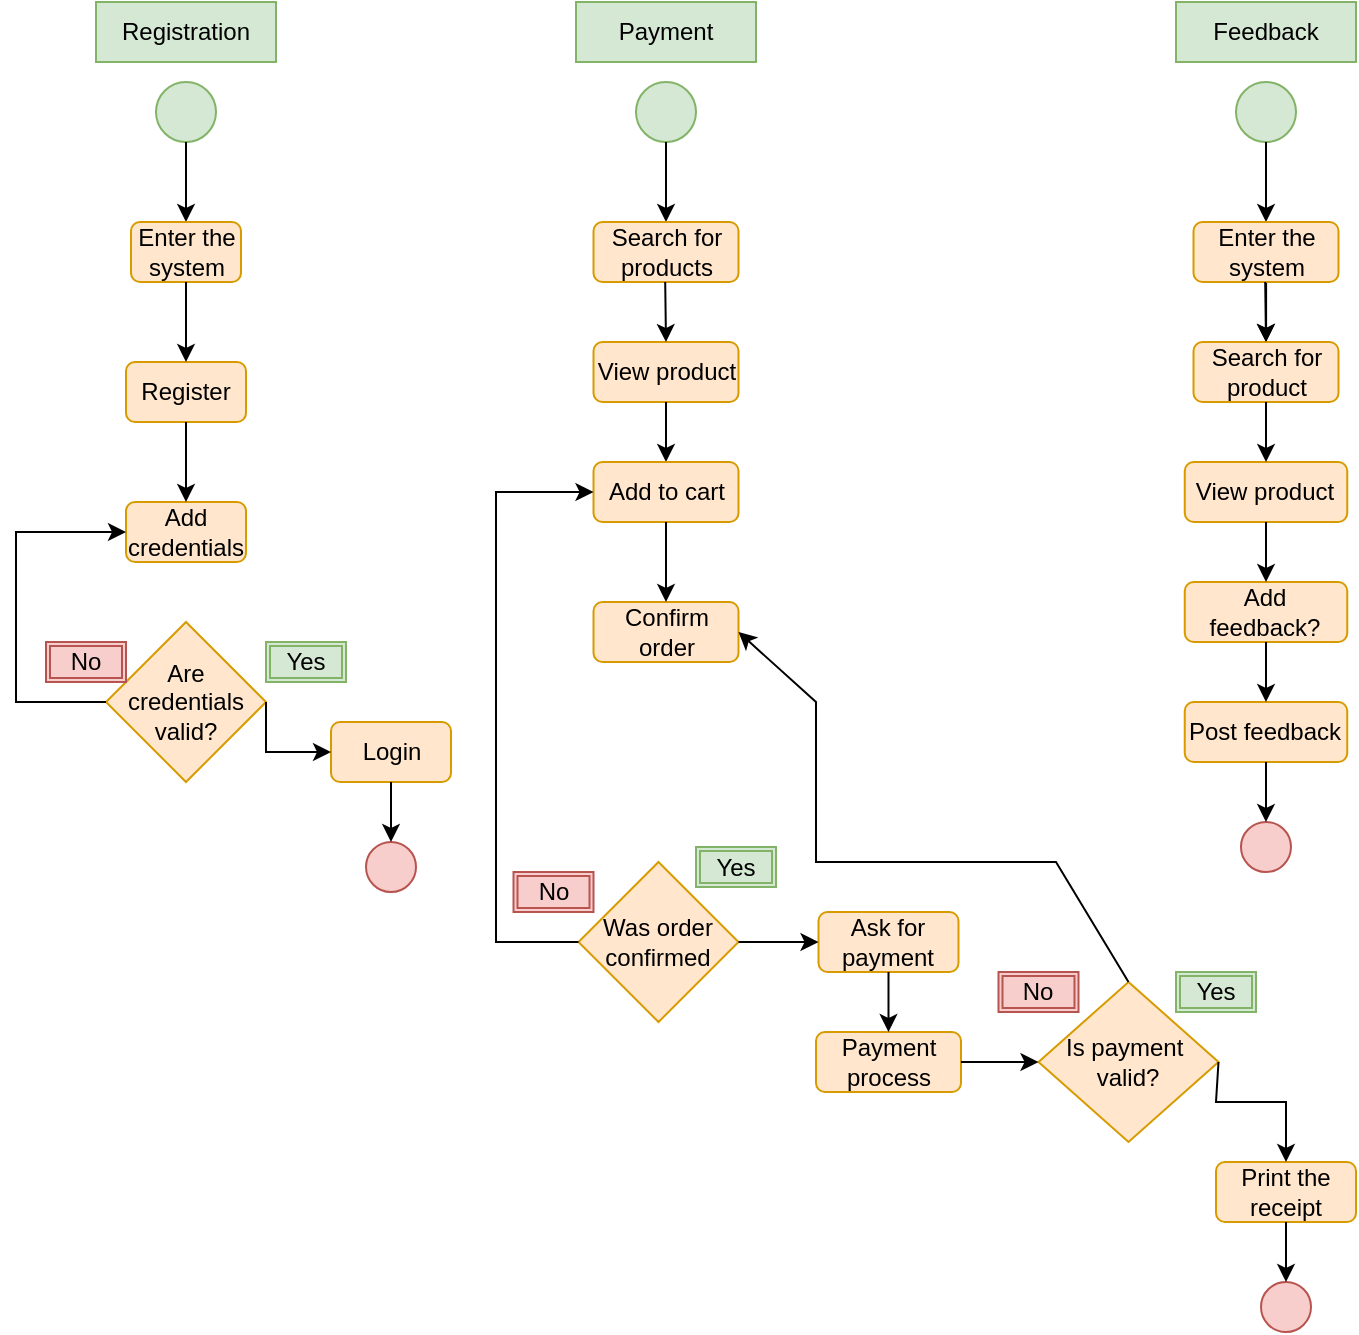 <mxfile version="20.8.16" type="device"><diagram name="Page-1" id="4NOneLNsa5Pzii8uubfg"><mxGraphModel dx="1643" dy="661" grid="1" gridSize="10" guides="1" tooltips="1" connect="1" arrows="1" fold="1" page="1" pageScale="1" pageWidth="850" pageHeight="1100" math="0" shadow="0"><root><mxCell id="0"/><mxCell id="1" parent="0"/><mxCell id="BdBRhpuTIhtHj3YVnZ-t-1" value="Registration" style="rounded=0;whiteSpace=wrap;html=1;fillColor=#d5e8d4;strokeColor=#82b366;" parent="1" vertex="1"><mxGeometry x="80" y="90" width="90" height="30" as="geometry"/></mxCell><mxCell id="BdBRhpuTIhtHj3YVnZ-t-2" value="" style="ellipse;whiteSpace=wrap;html=1;aspect=fixed;fillColor=#d5e8d4;strokeColor=#82b366;" parent="1" vertex="1"><mxGeometry x="110" y="130" width="30" height="30" as="geometry"/></mxCell><mxCell id="BdBRhpuTIhtHj3YVnZ-t-3" value="" style="endArrow=classic;html=1;rounded=0;exitX=0.5;exitY=1;exitDx=0;exitDy=0;" parent="1" source="BdBRhpuTIhtHj3YVnZ-t-2" edge="1"><mxGeometry width="50" height="50" relative="1" as="geometry"><mxPoint x="280" y="220" as="sourcePoint"/><mxPoint x="125" y="200" as="targetPoint"/></mxGeometry></mxCell><mxCell id="BdBRhpuTIhtHj3YVnZ-t-6" value="Register" style="rounded=1;whiteSpace=wrap;html=1;fillColor=#ffe6cc;strokeColor=#d79b00;" parent="1" vertex="1"><mxGeometry x="95" y="270" width="60" height="30" as="geometry"/></mxCell><mxCell id="BdBRhpuTIhtHj3YVnZ-t-7" value="Enter the system" style="rounded=1;whiteSpace=wrap;html=1;fillColor=#ffe6cc;strokeColor=#d79b00;" parent="1" vertex="1"><mxGeometry x="97.5" y="200" width="55" height="30" as="geometry"/></mxCell><mxCell id="BdBRhpuTIhtHj3YVnZ-t-69" value="Add credentials" style="rounded=1;whiteSpace=wrap;html=1;fillColor=#ffe6cc;strokeColor=#d79b00;" parent="1" vertex="1"><mxGeometry x="95" y="340" width="60" height="30" as="geometry"/></mxCell><mxCell id="BdBRhpuTIhtHj3YVnZ-t-71" value="" style="edgeStyle=orthogonalEdgeStyle;rounded=0;orthogonalLoop=1;jettySize=auto;html=1;exitX=0.5;exitY=1;exitDx=0;exitDy=0;entryX=0.5;entryY=0;entryDx=0;entryDy=0;" parent="1" source="BdBRhpuTIhtHj3YVnZ-t-7" target="BdBRhpuTIhtHj3YVnZ-t-6" edge="1"><mxGeometry relative="1" as="geometry"><mxPoint x="135" y="210" as="sourcePoint"/><mxPoint x="135" y="170" as="targetPoint"/></mxGeometry></mxCell><mxCell id="BdBRhpuTIhtHj3YVnZ-t-73" value="" style="endArrow=classic;html=1;rounded=0;exitX=0.5;exitY=1;exitDx=0;exitDy=0;entryX=0.5;entryY=0;entryDx=0;entryDy=0;" parent="1" source="BdBRhpuTIhtHj3YVnZ-t-6" target="BdBRhpuTIhtHj3YVnZ-t-69" edge="1"><mxGeometry width="50" height="50" relative="1" as="geometry"><mxPoint x="210" y="320" as="sourcePoint"/><mxPoint x="260" y="270" as="targetPoint"/></mxGeometry></mxCell><mxCell id="BdBRhpuTIhtHj3YVnZ-t-74" value="Are credentials valid?" style="rhombus;whiteSpace=wrap;html=1;fillColor=#ffe6cc;strokeColor=#d79b00;" parent="1" vertex="1"><mxGeometry x="85" y="400" width="80" height="80" as="geometry"/></mxCell><mxCell id="BdBRhpuTIhtHj3YVnZ-t-75" value="No" style="shape=ext;double=1;rounded=0;whiteSpace=wrap;html=1;fillColor=#f8cecc;strokeColor=#b85450;" parent="1" vertex="1"><mxGeometry x="55" y="410" width="40" height="20" as="geometry"/></mxCell><mxCell id="BdBRhpuTIhtHj3YVnZ-t-76" value="Yes" style="shape=ext;double=1;rounded=0;whiteSpace=wrap;html=1;fillColor=#d5e8d4;strokeColor=#82b366;" parent="1" vertex="1"><mxGeometry x="165" y="410" width="40" height="20" as="geometry"/></mxCell><mxCell id="BdBRhpuTIhtHj3YVnZ-t-77" value="Login" style="rounded=1;whiteSpace=wrap;html=1;fillColor=#ffe6cc;strokeColor=#d79b00;" parent="1" vertex="1"><mxGeometry x="197.5" y="450" width="60" height="30" as="geometry"/></mxCell><mxCell id="BdBRhpuTIhtHj3YVnZ-t-78" value="" style="endArrow=classic;html=1;rounded=0;exitX=0;exitY=0.5;exitDx=0;exitDy=0;entryX=0;entryY=0.5;entryDx=0;entryDy=0;" parent="1" source="BdBRhpuTIhtHj3YVnZ-t-74" target="BdBRhpuTIhtHj3YVnZ-t-69" edge="1"><mxGeometry width="50" height="50" relative="1" as="geometry"><mxPoint x="210" y="400" as="sourcePoint"/><mxPoint x="260" y="350" as="targetPoint"/><Array as="points"><mxPoint x="40" y="440"/><mxPoint x="40" y="400"/><mxPoint x="40" y="355"/></Array></mxGeometry></mxCell><mxCell id="BdBRhpuTIhtHj3YVnZ-t-79" value="" style="endArrow=classic;html=1;rounded=0;exitX=1;exitY=0.5;exitDx=0;exitDy=0;entryX=0;entryY=0.5;entryDx=0;entryDy=0;" parent="1" source="BdBRhpuTIhtHj3YVnZ-t-74" target="BdBRhpuTIhtHj3YVnZ-t-77" edge="1"><mxGeometry width="50" height="50" relative="1" as="geometry"><mxPoint x="210" y="400" as="sourcePoint"/><mxPoint x="240" y="440" as="targetPoint"/><Array as="points"><mxPoint x="165" y="465"/></Array></mxGeometry></mxCell><mxCell id="BdBRhpuTIhtHj3YVnZ-t-81" value="Payment" style="rounded=0;whiteSpace=wrap;html=1;fillColor=#d5e8d4;strokeColor=#82b366;" parent="1" vertex="1"><mxGeometry x="320" y="90" width="90" height="30" as="geometry"/></mxCell><mxCell id="BdBRhpuTIhtHj3YVnZ-t-82" value="" style="ellipse;whiteSpace=wrap;html=1;aspect=fixed;fillColor=#d5e8d4;strokeColor=#82b366;" parent="1" vertex="1"><mxGeometry x="350" y="130" width="30" height="30" as="geometry"/></mxCell><mxCell id="BdBRhpuTIhtHj3YVnZ-t-83" value="" style="endArrow=classic;html=1;rounded=0;exitX=0.5;exitY=1;exitDx=0;exitDy=0;" parent="1" source="BdBRhpuTIhtHj3YVnZ-t-82" edge="1"><mxGeometry width="50" height="50" relative="1" as="geometry"><mxPoint x="360" y="170" as="sourcePoint"/><mxPoint x="365" y="200" as="targetPoint"/></mxGeometry></mxCell><mxCell id="BdBRhpuTIhtHj3YVnZ-t-84" value="" style="ellipse;whiteSpace=wrap;html=1;aspect=fixed;fillColor=#f8cecc;strokeColor=#b85450;" parent="1" vertex="1"><mxGeometry x="215" y="510" width="25" height="25" as="geometry"/></mxCell><mxCell id="BdBRhpuTIhtHj3YVnZ-t-85" value="" style="endArrow=classic;html=1;rounded=0;exitX=0.5;exitY=1;exitDx=0;exitDy=0;entryX=0.5;entryY=0;entryDx=0;entryDy=0;" parent="1" source="BdBRhpuTIhtHj3YVnZ-t-77" target="BdBRhpuTIhtHj3YVnZ-t-84" edge="1"><mxGeometry width="50" height="50" relative="1" as="geometry"><mxPoint x="190" y="300" as="sourcePoint"/><mxPoint x="240" y="250" as="targetPoint"/></mxGeometry></mxCell><mxCell id="BdBRhpuTIhtHj3YVnZ-t-90" value="Search for products" style="rounded=1;whiteSpace=wrap;html=1;fillColor=#ffe6cc;strokeColor=#d79b00;" parent="1" vertex="1"><mxGeometry x="328.75" y="200" width="72.5" height="30" as="geometry"/></mxCell><mxCell id="BdBRhpuTIhtHj3YVnZ-t-92" value="View product" style="rounded=1;whiteSpace=wrap;html=1;fillColor=#ffe6cc;strokeColor=#d79b00;" parent="1" vertex="1"><mxGeometry x="328.75" y="260" width="72.5" height="30" as="geometry"/></mxCell><mxCell id="BdBRhpuTIhtHj3YVnZ-t-93" value="" style="edgeStyle=orthogonalEdgeStyle;rounded=0;orthogonalLoop=1;jettySize=auto;html=1;exitX=0.5;exitY=1;exitDx=0;exitDy=0;" parent="1" source="BdBRhpuTIhtHj3YVnZ-t-92" edge="1"><mxGeometry relative="1" as="geometry"><mxPoint x="305" y="240" as="sourcePoint"/><mxPoint x="365" y="320" as="targetPoint"/></mxGeometry></mxCell><mxCell id="BdBRhpuTIhtHj3YVnZ-t-97" value="" style="endArrow=classic;html=1;rounded=0;exitX=0.5;exitY=1;exitDx=0;exitDy=0;entryX=0.5;entryY=0;entryDx=0;entryDy=0;" parent="1" target="BdBRhpuTIhtHj3YVnZ-t-92" edge="1"><mxGeometry width="50" height="50" relative="1" as="geometry"><mxPoint x="364.6" y="230" as="sourcePoint"/><mxPoint x="364.6" y="270" as="targetPoint"/></mxGeometry></mxCell><mxCell id="BdBRhpuTIhtHj3YVnZ-t-99" value="Confirm order" style="rounded=1;whiteSpace=wrap;html=1;fillColor=#ffe6cc;strokeColor=#d79b00;" parent="1" vertex="1"><mxGeometry x="328.75" y="390" width="72.5" height="30" as="geometry"/></mxCell><mxCell id="BdBRhpuTIhtHj3YVnZ-t-100" value="Add to cart" style="rounded=1;whiteSpace=wrap;html=1;fillColor=#ffe6cc;strokeColor=#d79b00;" parent="1" vertex="1"><mxGeometry x="328.75" y="320" width="72.5" height="30" as="geometry"/></mxCell><mxCell id="BdBRhpuTIhtHj3YVnZ-t-101" value="" style="endArrow=classic;html=1;rounded=0;exitX=0.5;exitY=1;exitDx=0;exitDy=0;entryX=0.5;entryY=0;entryDx=0;entryDy=0;" parent="1" source="BdBRhpuTIhtHj3YVnZ-t-100" target="BdBRhpuTIhtHj3YVnZ-t-99" edge="1"><mxGeometry width="50" height="50" relative="1" as="geometry"><mxPoint x="290" y="410" as="sourcePoint"/><mxPoint x="340" y="360" as="targetPoint"/></mxGeometry></mxCell><mxCell id="BdBRhpuTIhtHj3YVnZ-t-104" value="Was order confirmed" style="rhombus;whiteSpace=wrap;html=1;fillColor=#ffe6cc;strokeColor=#d79b00;" parent="1" vertex="1"><mxGeometry x="321.25" y="520" width="80" height="80" as="geometry"/></mxCell><mxCell id="BdBRhpuTIhtHj3YVnZ-t-105" value="No" style="shape=ext;double=1;rounded=0;whiteSpace=wrap;html=1;fillColor=#f8cecc;strokeColor=#b85450;" parent="1" vertex="1"><mxGeometry x="288.75" y="525" width="40" height="20" as="geometry"/></mxCell><mxCell id="BdBRhpuTIhtHj3YVnZ-t-106" value="Yes" style="shape=ext;double=1;rounded=0;whiteSpace=wrap;html=1;fillColor=#d5e8d4;strokeColor=#82b366;" parent="1" vertex="1"><mxGeometry x="380" y="512.5" width="40" height="20" as="geometry"/></mxCell><mxCell id="BdBRhpuTIhtHj3YVnZ-t-107" value="Ask for payment" style="rounded=1;whiteSpace=wrap;html=1;fillColor=#ffe6cc;strokeColor=#d79b00;" parent="1" vertex="1"><mxGeometry x="441.25" y="545" width="70" height="30" as="geometry"/></mxCell><mxCell id="BdBRhpuTIhtHj3YVnZ-t-108" value="" style="endArrow=classic;html=1;rounded=0;exitX=0;exitY=0.5;exitDx=0;exitDy=0;entryX=0;entryY=0.5;entryDx=0;entryDy=0;" parent="1" source="BdBRhpuTIhtHj3YVnZ-t-104" target="BdBRhpuTIhtHj3YVnZ-t-100" edge="1"><mxGeometry width="50" height="50" relative="1" as="geometry"><mxPoint x="480" y="485" as="sourcePoint"/><mxPoint x="365" y="440" as="targetPoint"/><Array as="points"><mxPoint x="280" y="560"/><mxPoint x="280" y="440"/><mxPoint x="280" y="360"/><mxPoint x="280" y="335"/></Array></mxGeometry></mxCell><mxCell id="BdBRhpuTIhtHj3YVnZ-t-109" value="" style="endArrow=classic;html=1;rounded=0;exitX=1;exitY=0.5;exitDx=0;exitDy=0;entryX=0;entryY=0.5;entryDx=0;entryDy=0;" parent="1" source="BdBRhpuTIhtHj3YVnZ-t-104" target="BdBRhpuTIhtHj3YVnZ-t-107" edge="1"><mxGeometry width="50" height="50" relative="1" as="geometry"><mxPoint x="480" y="485" as="sourcePoint"/><mxPoint x="510" y="525" as="targetPoint"/><Array as="points"><mxPoint x="440" y="560"/></Array></mxGeometry></mxCell><mxCell id="BdBRhpuTIhtHj3YVnZ-t-112" value="Payment process" style="rounded=1;whiteSpace=wrap;html=1;fillColor=#ffe6cc;strokeColor=#d79b00;" parent="1" vertex="1"><mxGeometry x="440" y="605" width="72.5" height="30" as="geometry"/></mxCell><mxCell id="BdBRhpuTIhtHj3YVnZ-t-114" value="No" style="shape=ext;double=1;rounded=0;whiteSpace=wrap;html=1;fillColor=#f8cecc;strokeColor=#b85450;" parent="1" vertex="1"><mxGeometry x="531.25" y="575" width="40" height="20" as="geometry"/></mxCell><mxCell id="BdBRhpuTIhtHj3YVnZ-t-115" value="Yes" style="shape=ext;double=1;rounded=0;whiteSpace=wrap;html=1;fillColor=#d5e8d4;strokeColor=#82b366;" parent="1" vertex="1"><mxGeometry x="620" y="575" width="40" height="20" as="geometry"/></mxCell><mxCell id="BdBRhpuTIhtHj3YVnZ-t-116" value="Print the receipt" style="rounded=1;whiteSpace=wrap;html=1;fillColor=#ffe6cc;strokeColor=#d79b00;" parent="1" vertex="1"><mxGeometry x="640" y="670" width="70" height="30" as="geometry"/></mxCell><mxCell id="BdBRhpuTIhtHj3YVnZ-t-118" value="" style="endArrow=classic;html=1;rounded=0;exitX=0.5;exitY=1;exitDx=0;exitDy=0;entryX=0.5;entryY=0;entryDx=0;entryDy=0;" parent="1" source="BdBRhpuTIhtHj3YVnZ-t-107" target="BdBRhpuTIhtHj3YVnZ-t-112" edge="1"><mxGeometry width="50" height="50" relative="1" as="geometry"><mxPoint x="311.25" y="755" as="sourcePoint"/><mxPoint x="361.25" y="705" as="targetPoint"/></mxGeometry></mxCell><mxCell id="BdBRhpuTIhtHj3YVnZ-t-119" value="Is payment&amp;nbsp; valid?" style="rhombus;whiteSpace=wrap;html=1;fillColor=#ffe6cc;strokeColor=#d79b00;" parent="1" vertex="1"><mxGeometry x="551.25" y="580" width="90" height="80" as="geometry"/></mxCell><mxCell id="BdBRhpuTIhtHj3YVnZ-t-121" value="" style="endArrow=classic;html=1;rounded=0;exitX=1;exitY=0.5;exitDx=0;exitDy=0;entryX=0;entryY=0.5;entryDx=0;entryDy=0;" parent="1" source="BdBRhpuTIhtHj3YVnZ-t-112" target="BdBRhpuTIhtHj3YVnZ-t-119" edge="1"><mxGeometry width="50" height="50" relative="1" as="geometry"><mxPoint x="421.25" y="555" as="sourcePoint"/><mxPoint x="471.25" y="505" as="targetPoint"/></mxGeometry></mxCell><mxCell id="BdBRhpuTIhtHj3YVnZ-t-123" value="" style="endArrow=classic;html=1;rounded=0;exitX=1;exitY=0.5;exitDx=0;exitDy=0;entryX=0.5;entryY=0;entryDx=0;entryDy=0;" parent="1" source="BdBRhpuTIhtHj3YVnZ-t-119" target="BdBRhpuTIhtHj3YVnZ-t-116" edge="1"><mxGeometry width="50" height="50" relative="1" as="geometry"><mxPoint x="641.25" y="555" as="sourcePoint"/><mxPoint x="691.25" y="505" as="targetPoint"/><Array as="points"><mxPoint x="640" y="640"/><mxPoint x="675" y="640"/></Array></mxGeometry></mxCell><mxCell id="Y9eOJ8x5EOopNhgHpd5A-2" value="Feedback" style="rounded=0;whiteSpace=wrap;html=1;fillColor=#d5e8d4;strokeColor=#82b366;" vertex="1" parent="1"><mxGeometry x="620" y="90" width="90" height="30" as="geometry"/></mxCell><mxCell id="Y9eOJ8x5EOopNhgHpd5A-3" value="" style="ellipse;whiteSpace=wrap;html=1;aspect=fixed;fillColor=#d5e8d4;strokeColor=#82b366;" vertex="1" parent="1"><mxGeometry x="650" y="130" width="30" height="30" as="geometry"/></mxCell><mxCell id="Y9eOJ8x5EOopNhgHpd5A-4" value="" style="endArrow=classic;html=1;rounded=0;exitX=0.5;exitY=1;exitDx=0;exitDy=0;" edge="1" parent="1" source="Y9eOJ8x5EOopNhgHpd5A-3"><mxGeometry width="50" height="50" relative="1" as="geometry"><mxPoint x="660" y="170" as="sourcePoint"/><mxPoint x="665" y="200" as="targetPoint"/></mxGeometry></mxCell><mxCell id="Y9eOJ8x5EOopNhgHpd5A-8" value="" style="edgeStyle=orthogonalEdgeStyle;rounded=0;orthogonalLoop=1;jettySize=auto;html=1;" edge="1" parent="1" source="Y9eOJ8x5EOopNhgHpd5A-5" target="Y9eOJ8x5EOopNhgHpd5A-6"><mxGeometry relative="1" as="geometry"/></mxCell><mxCell id="Y9eOJ8x5EOopNhgHpd5A-5" value="Enter the system" style="rounded=1;whiteSpace=wrap;html=1;fillColor=#ffe6cc;strokeColor=#d79b00;" vertex="1" parent="1"><mxGeometry x="628.75" y="200" width="72.5" height="30" as="geometry"/></mxCell><mxCell id="Y9eOJ8x5EOopNhgHpd5A-6" value="Search for product" style="rounded=1;whiteSpace=wrap;html=1;fillColor=#ffe6cc;strokeColor=#d79b00;" vertex="1" parent="1"><mxGeometry x="628.75" y="260" width="72.5" height="30" as="geometry"/></mxCell><mxCell id="Y9eOJ8x5EOopNhgHpd5A-7" value="" style="endArrow=classic;html=1;rounded=0;exitX=0.5;exitY=1;exitDx=0;exitDy=0;entryX=0.5;entryY=0;entryDx=0;entryDy=0;" edge="1" parent="1" target="Y9eOJ8x5EOopNhgHpd5A-6"><mxGeometry width="50" height="50" relative="1" as="geometry"><mxPoint x="664.6" y="230" as="sourcePoint"/><mxPoint x="664.6" y="270" as="targetPoint"/></mxGeometry></mxCell><mxCell id="Y9eOJ8x5EOopNhgHpd5A-9" value="View product" style="rounded=1;whiteSpace=wrap;html=1;fillColor=#ffe6cc;strokeColor=#d79b00;" vertex="1" parent="1"><mxGeometry x="624.38" y="320" width="81.25" height="30" as="geometry"/></mxCell><mxCell id="Y9eOJ8x5EOopNhgHpd5A-11" value="" style="endArrow=classic;html=1;rounded=0;exitX=0.5;exitY=1;exitDx=0;exitDy=0;entryX=0.5;entryY=0;entryDx=0;entryDy=0;" edge="1" parent="1" source="Y9eOJ8x5EOopNhgHpd5A-6" target="Y9eOJ8x5EOopNhgHpd5A-9"><mxGeometry width="50" height="50" relative="1" as="geometry"><mxPoint x="490" y="280" as="sourcePoint"/><mxPoint x="540" y="230" as="targetPoint"/></mxGeometry></mxCell><mxCell id="Y9eOJ8x5EOopNhgHpd5A-12" value="Add feedback?" style="rounded=1;whiteSpace=wrap;html=1;fillColor=#ffe6cc;strokeColor=#d79b00;" vertex="1" parent="1"><mxGeometry x="624.38" y="380" width="81.25" height="30" as="geometry"/></mxCell><mxCell id="Y9eOJ8x5EOopNhgHpd5A-13" value="" style="endArrow=classic;html=1;rounded=0;exitX=0.5;exitY=1;exitDx=0;exitDy=0;entryX=0.5;entryY=0;entryDx=0;entryDy=0;" edge="1" parent="1" source="Y9eOJ8x5EOopNhgHpd5A-9" target="Y9eOJ8x5EOopNhgHpd5A-12"><mxGeometry width="50" height="50" relative="1" as="geometry"><mxPoint x="490" y="270" as="sourcePoint"/><mxPoint x="540" y="220" as="targetPoint"/></mxGeometry></mxCell><mxCell id="Y9eOJ8x5EOopNhgHpd5A-14" value="" style="endArrow=classic;html=1;rounded=0;exitX=0.5;exitY=0;exitDx=0;exitDy=0;entryX=1;entryY=0.5;entryDx=0;entryDy=0;" edge="1" parent="1" source="BdBRhpuTIhtHj3YVnZ-t-119" target="BdBRhpuTIhtHj3YVnZ-t-99"><mxGeometry width="50" height="50" relative="1" as="geometry"><mxPoint x="490" y="480" as="sourcePoint"/><mxPoint x="540" y="430" as="targetPoint"/><Array as="points"><mxPoint x="560" y="520"/><mxPoint x="440" y="520"/><mxPoint x="440" y="440"/></Array></mxGeometry></mxCell><mxCell id="Y9eOJ8x5EOopNhgHpd5A-15" value="" style="ellipse;whiteSpace=wrap;html=1;aspect=fixed;fillColor=#f8cecc;strokeColor=#b85450;" vertex="1" parent="1"><mxGeometry x="662.5" y="730" width="25" height="25" as="geometry"/></mxCell><mxCell id="Y9eOJ8x5EOopNhgHpd5A-16" value="" style="endArrow=classic;html=1;rounded=0;exitX=0.5;exitY=1;exitDx=0;exitDy=0;entryX=0.5;entryY=0;entryDx=0;entryDy=0;" edge="1" parent="1" source="BdBRhpuTIhtHj3YVnZ-t-116" target="Y9eOJ8x5EOopNhgHpd5A-15"><mxGeometry width="50" height="50" relative="1" as="geometry"><mxPoint x="490" y="680" as="sourcePoint"/><mxPoint x="540" y="630" as="targetPoint"/></mxGeometry></mxCell><mxCell id="Y9eOJ8x5EOopNhgHpd5A-18" value="Post feedback" style="rounded=1;whiteSpace=wrap;html=1;fillColor=#ffe6cc;strokeColor=#d79b00;" vertex="1" parent="1"><mxGeometry x="624.37" y="440" width="81.25" height="30" as="geometry"/></mxCell><mxCell id="Y9eOJ8x5EOopNhgHpd5A-19" value="" style="endArrow=classic;html=1;rounded=0;exitX=0.5;exitY=1;exitDx=0;exitDy=0;entryX=0.5;entryY=0;entryDx=0;entryDy=0;" edge="1" parent="1" source="Y9eOJ8x5EOopNhgHpd5A-12" target="Y9eOJ8x5EOopNhgHpd5A-18"><mxGeometry width="50" height="50" relative="1" as="geometry"><mxPoint x="580" y="400" as="sourcePoint"/><mxPoint x="630" y="350" as="targetPoint"/></mxGeometry></mxCell><mxCell id="Y9eOJ8x5EOopNhgHpd5A-20" value="" style="ellipse;whiteSpace=wrap;html=1;aspect=fixed;fillColor=#f8cecc;strokeColor=#b85450;" vertex="1" parent="1"><mxGeometry x="652.49" y="500" width="25" height="25" as="geometry"/></mxCell><mxCell id="Y9eOJ8x5EOopNhgHpd5A-21" value="" style="endArrow=classic;html=1;rounded=0;exitX=0.5;exitY=1;exitDx=0;exitDy=0;entryX=0.5;entryY=0;entryDx=0;entryDy=0;" edge="1" parent="1" source="Y9eOJ8x5EOopNhgHpd5A-18" target="Y9eOJ8x5EOopNhgHpd5A-20"><mxGeometry width="50" height="50" relative="1" as="geometry"><mxPoint x="580" y="610" as="sourcePoint"/><mxPoint x="630" y="560" as="targetPoint"/></mxGeometry></mxCell></root></mxGraphModel></diagram></mxfile>